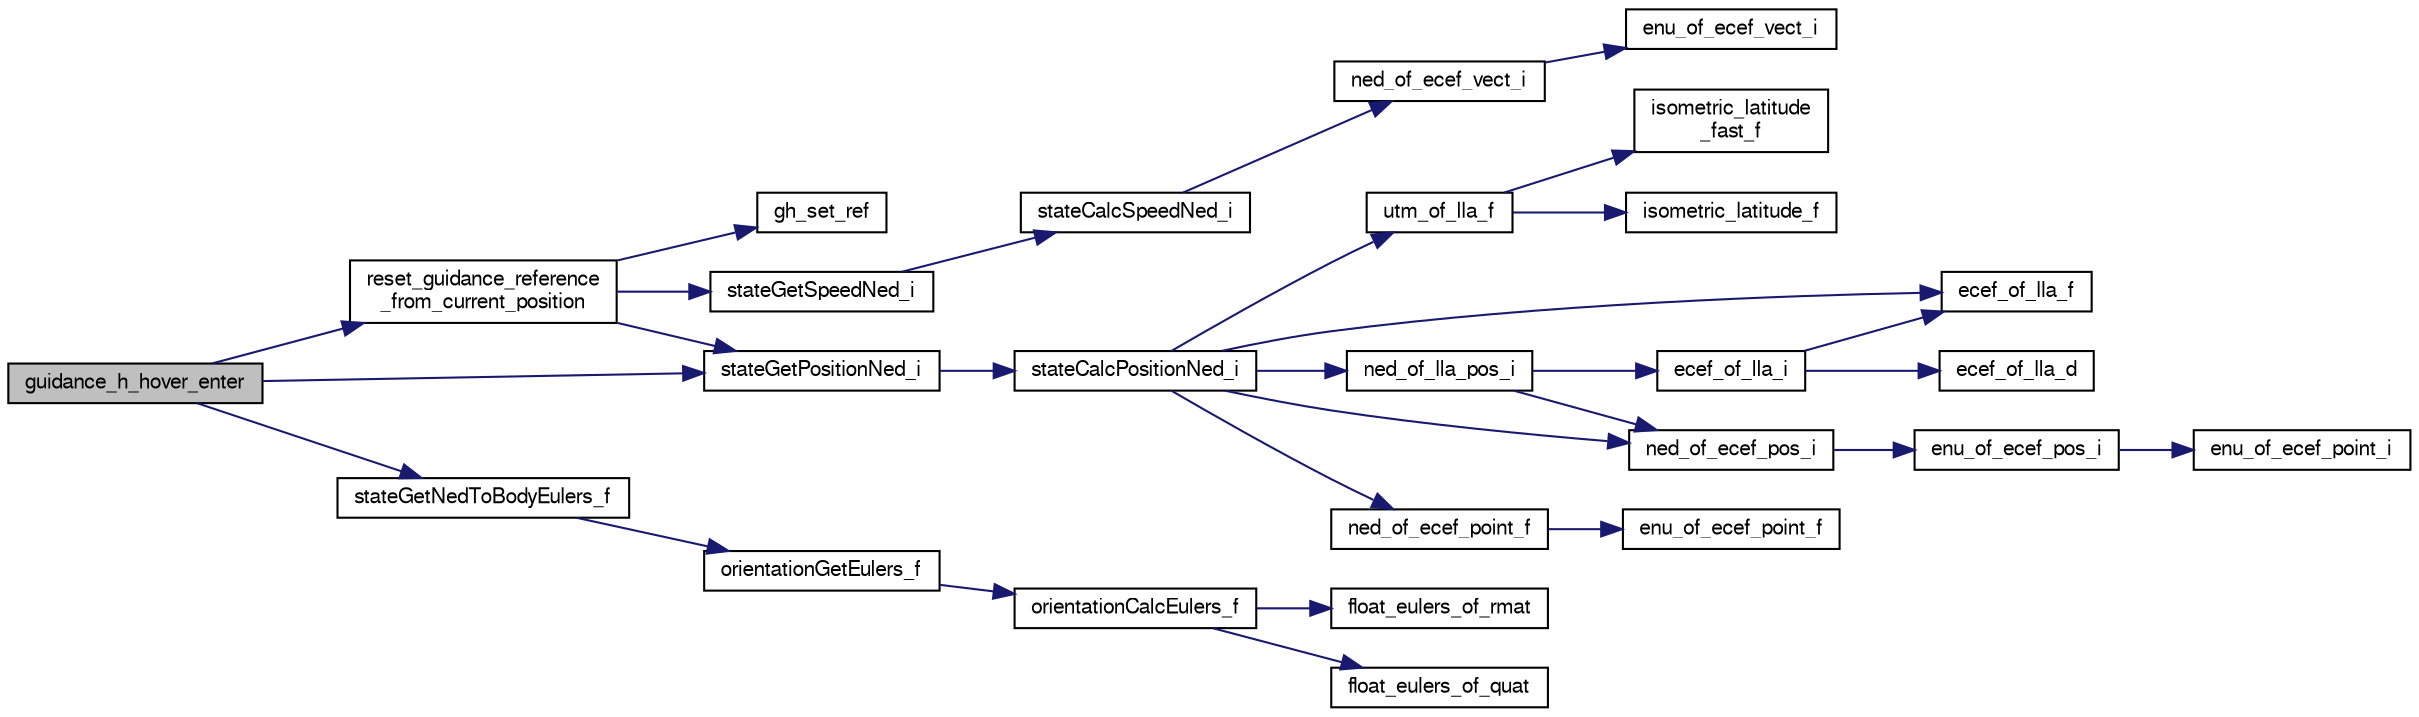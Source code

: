 digraph "guidance_h_hover_enter"
{
  edge [fontname="FreeSans",fontsize="10",labelfontname="FreeSans",labelfontsize="10"];
  node [fontname="FreeSans",fontsize="10",shape=record];
  rankdir="LR";
  Node1 [label="guidance_h_hover_enter",height=0.2,width=0.4,color="black", fillcolor="grey75", style="filled", fontcolor="black"];
  Node1 -> Node2 [color="midnightblue",fontsize="10",style="solid",fontname="FreeSans"];
  Node2 [label="reset_guidance_reference\l_from_current_position",height=0.2,width=0.4,color="black", fillcolor="white", style="filled",URL="$rotorcraft_2guidance_2guidance__h_8c.html#ad9bd6447dd5cea00192adfbbf5a30cd5"];
  Node2 -> Node3 [color="midnightblue",fontsize="10",style="solid",fontname="FreeSans"];
  Node3 [label="gh_set_ref",height=0.2,width=0.4,color="black", fillcolor="white", style="filled",URL="$guidance__h__ref_8c.html#a6aa584c95b0d6b7f797ae073069a78f0"];
  Node2 -> Node4 [color="midnightblue",fontsize="10",style="solid",fontname="FreeSans"];
  Node4 [label="stateGetPositionNed_i",height=0.2,width=0.4,color="black", fillcolor="white", style="filled",URL="$group__state__position.html#gaf9a3b3ed4f6a011ae65d49d78bf4aa25",tooltip="Get position in local NED coordinates (int). "];
  Node4 -> Node5 [color="midnightblue",fontsize="10",style="solid",fontname="FreeSans"];
  Node5 [label="stateCalcPositionNed_i",height=0.2,width=0.4,color="black", fillcolor="white", style="filled",URL="$group__state__position.html#gac60dff329c00697fc9fcc459406293c9"];
  Node5 -> Node6 [color="midnightblue",fontsize="10",style="solid",fontname="FreeSans"];
  Node6 [label="ned_of_ecef_pos_i",height=0.2,width=0.4,color="black", fillcolor="white", style="filled",URL="$group__math__geodetic__int.html#ga55c109fccf11d3699553122869dfd38b",tooltip="Convert a ECEF position to local NED. "];
  Node6 -> Node7 [color="midnightblue",fontsize="10",style="solid",fontname="FreeSans"];
  Node7 [label="enu_of_ecef_pos_i",height=0.2,width=0.4,color="black", fillcolor="white", style="filled",URL="$group__math__geodetic__int.html#ga710a45725431766f0a003ba93cb58a11",tooltip="Convert a ECEF position to local ENU. "];
  Node7 -> Node8 [color="midnightblue",fontsize="10",style="solid",fontname="FreeSans"];
  Node8 [label="enu_of_ecef_point_i",height=0.2,width=0.4,color="black", fillcolor="white", style="filled",URL="$group__math__geodetic__int.html#ga85bcbfc73a43b120465422ec55647573",tooltip="Convert a point from ECEF to local ENU. "];
  Node5 -> Node9 [color="midnightblue",fontsize="10",style="solid",fontname="FreeSans"];
  Node9 [label="ned_of_ecef_point_f",height=0.2,width=0.4,color="black", fillcolor="white", style="filled",URL="$pprz__geodetic__float_8c.html#a3045a5a383aa4ebf5b8a9763773b9b6d"];
  Node9 -> Node10 [color="midnightblue",fontsize="10",style="solid",fontname="FreeSans"];
  Node10 [label="enu_of_ecef_point_f",height=0.2,width=0.4,color="black", fillcolor="white", style="filled",URL="$pprz__geodetic__float_8c.html#a2a82ebdce90a3e41d54f72c5e787fcd0"];
  Node5 -> Node11 [color="midnightblue",fontsize="10",style="solid",fontname="FreeSans"];
  Node11 [label="ecef_of_lla_f",height=0.2,width=0.4,color="black", fillcolor="white", style="filled",URL="$pprz__geodetic__float_8c.html#a65bc5ba8b61d014ca659035759cc001c"];
  Node5 -> Node12 [color="midnightblue",fontsize="10",style="solid",fontname="FreeSans"];
  Node12 [label="ned_of_lla_pos_i",height=0.2,width=0.4,color="black", fillcolor="white", style="filled",URL="$group__math__geodetic__int.html#ga196c47e1d20669076a358d0f4317e093",tooltip="Convert a point from LLA to local NED. "];
  Node12 -> Node13 [color="midnightblue",fontsize="10",style="solid",fontname="FreeSans"];
  Node13 [label="ecef_of_lla_i",height=0.2,width=0.4,color="black", fillcolor="white", style="filled",URL="$group__math__geodetic__int.html#ga386f7bf340618bf1454ca2a3b5086100",tooltip="Convert a LLA to ECEF. "];
  Node13 -> Node11 [color="midnightblue",fontsize="10",style="solid",fontname="FreeSans"];
  Node13 -> Node14 [color="midnightblue",fontsize="10",style="solid",fontname="FreeSans"];
  Node14 [label="ecef_of_lla_d",height=0.2,width=0.4,color="black", fillcolor="white", style="filled",URL="$group__math__geodetic__double.html#gae6608c48696daebf3382f08e655028d9"];
  Node12 -> Node6 [color="midnightblue",fontsize="10",style="solid",fontname="FreeSans"];
  Node5 -> Node15 [color="midnightblue",fontsize="10",style="solid",fontname="FreeSans"];
  Node15 [label="utm_of_lla_f",height=0.2,width=0.4,color="black", fillcolor="white", style="filled",URL="$pprz__geodetic__float_8c.html#af99d4775df518f30b741b49c26eceedd"];
  Node15 -> Node16 [color="midnightblue",fontsize="10",style="solid",fontname="FreeSans"];
  Node16 [label="isometric_latitude_f",height=0.2,width=0.4,color="black", fillcolor="white", style="filled",URL="$pprz__geodetic__float_8c.html#a25c5bd31de0ea0d0caf14a0d217ad3ea"];
  Node15 -> Node17 [color="midnightblue",fontsize="10",style="solid",fontname="FreeSans"];
  Node17 [label="isometric_latitude\l_fast_f",height=0.2,width=0.4,color="black", fillcolor="white", style="filled",URL="$pprz__geodetic__float_8c.html#a21ea1b369f7d4abd984fb89c488dde24"];
  Node2 -> Node18 [color="midnightblue",fontsize="10",style="solid",fontname="FreeSans"];
  Node18 [label="stateGetSpeedNed_i",height=0.2,width=0.4,color="black", fillcolor="white", style="filled",URL="$group__state__velocity.html#gaed641b0c36e2ad2407a97be88ec2506c",tooltip="Get ground speed in local NED coordinates (int). "];
  Node18 -> Node19 [color="midnightblue",fontsize="10",style="solid",fontname="FreeSans"];
  Node19 [label="stateCalcSpeedNed_i",height=0.2,width=0.4,color="black", fillcolor="white", style="filled",URL="$group__state__velocity.html#gaefc74e9c1a2033ec07959a2fde629bd5"];
  Node19 -> Node20 [color="midnightblue",fontsize="10",style="solid",fontname="FreeSans"];
  Node20 [label="ned_of_ecef_vect_i",height=0.2,width=0.4,color="black", fillcolor="white", style="filled",URL="$group__math__geodetic__int.html#gab4eda479f4c01e96082d8a352f16cfea",tooltip="Rotate a vector from ECEF to NED. "];
  Node20 -> Node21 [color="midnightblue",fontsize="10",style="solid",fontname="FreeSans"];
  Node21 [label="enu_of_ecef_vect_i",height=0.2,width=0.4,color="black", fillcolor="white", style="filled",URL="$group__math__geodetic__int.html#gaf0ee62cd162ca87bc294be6cfd107986",tooltip="Rotate a vector from ECEF to ENU. "];
  Node1 -> Node22 [color="midnightblue",fontsize="10",style="solid",fontname="FreeSans"];
  Node22 [label="stateGetNedToBodyEulers_f",height=0.2,width=0.4,color="black", fillcolor="white", style="filled",URL="$group__state__attitude.html#ga9a5e6bac6e7d78e1b33430e73344615b",tooltip="Get vehicle body attitude euler angles (float). "];
  Node22 -> Node23 [color="midnightblue",fontsize="10",style="solid",fontname="FreeSans"];
  Node23 [label="orientationGetEulers_f",height=0.2,width=0.4,color="black", fillcolor="white", style="filled",URL="$group__math__orientation__representation.html#gaaae3838d0b45682d48257d5dbfff3030",tooltip="Get vehicle body attitude euler angles (float). "];
  Node23 -> Node24 [color="midnightblue",fontsize="10",style="solid",fontname="FreeSans"];
  Node24 [label="orientationCalcEulers_f",height=0.2,width=0.4,color="black", fillcolor="white", style="filled",URL="$group__math__orientation__representation.html#ga8b8bf1c74adb971f399f0dd4f84d9388"];
  Node24 -> Node25 [color="midnightblue",fontsize="10",style="solid",fontname="FreeSans"];
  Node25 [label="float_eulers_of_rmat",height=0.2,width=0.4,color="black", fillcolor="white", style="filled",URL="$group__math__algebra__float.html#gac568e7074d2732d1237f80898c1dfb76"];
  Node24 -> Node26 [color="midnightblue",fontsize="10",style="solid",fontname="FreeSans"];
  Node26 [label="float_eulers_of_quat",height=0.2,width=0.4,color="black", fillcolor="white", style="filled",URL="$group__math__algebra__float.html#gacd48accfe6eaac320b0d651d894e1db8",tooltip="euler rotation &#39;ZYX&#39; "];
  Node1 -> Node4 [color="midnightblue",fontsize="10",style="solid",fontname="FreeSans"];
}
